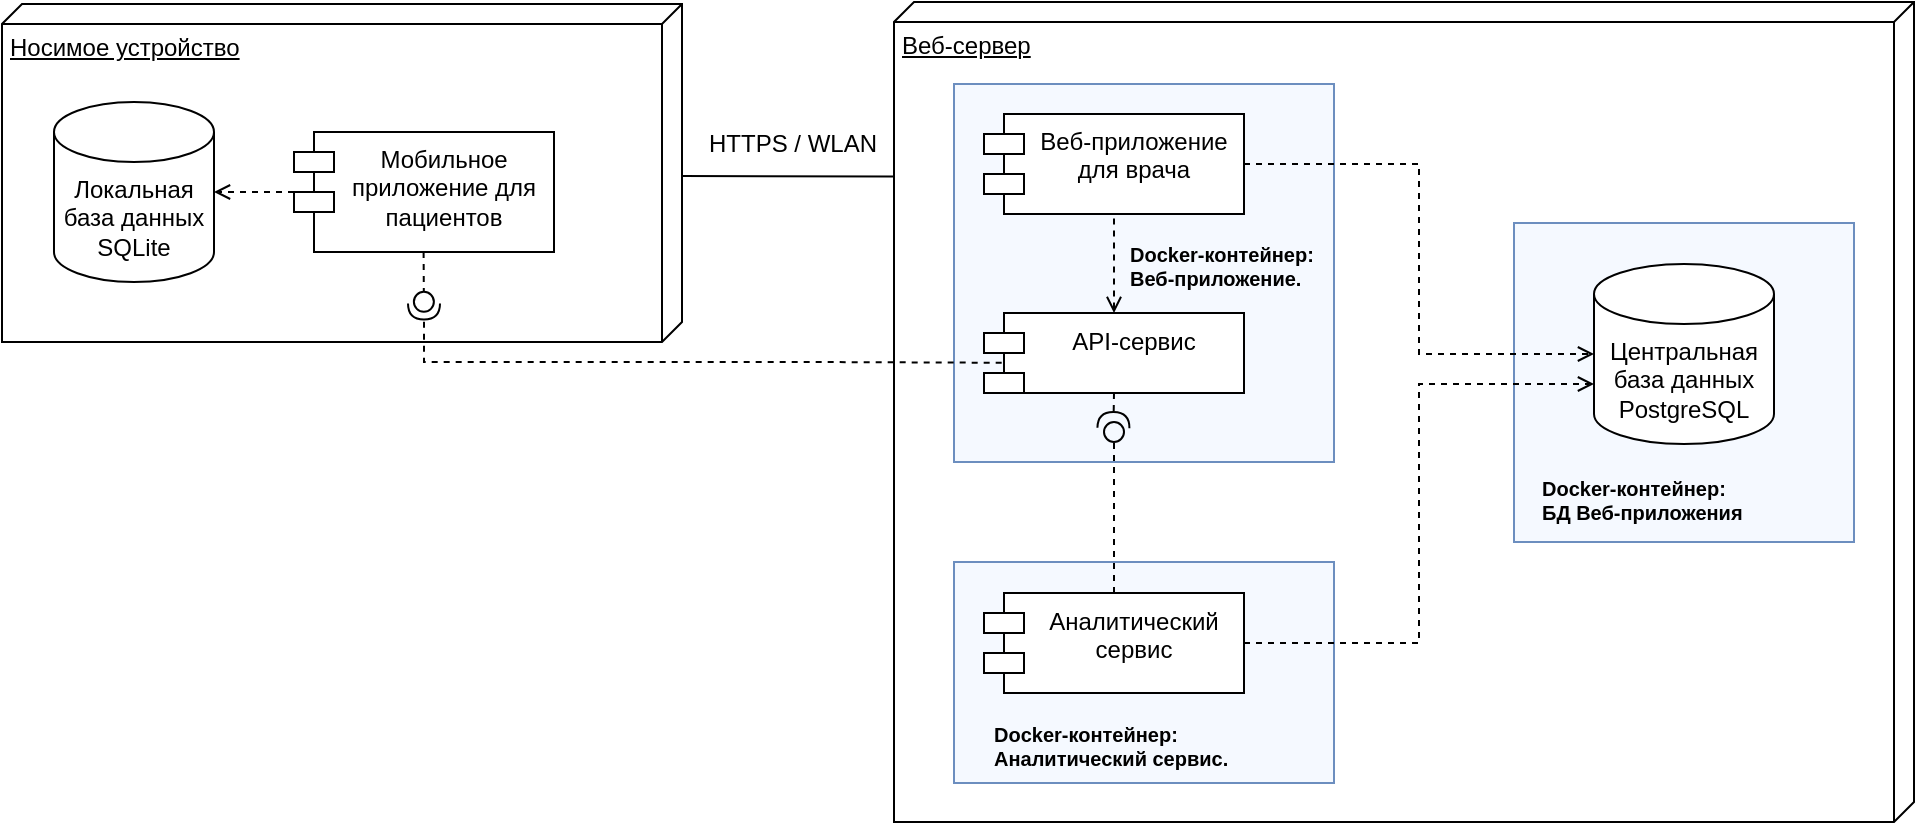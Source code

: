 <mxfile version="26.2.14">
  <diagram name="Страница — 1" id="y7QBCDP9J7hG2njsAQEd">
    <mxGraphModel dx="1472" dy="821" grid="1" gridSize="10" guides="1" tooltips="1" connect="1" arrows="1" fold="1" page="1" pageScale="1" pageWidth="1169" pageHeight="827" math="0" shadow="0">
      <root>
        <mxCell id="0" />
        <mxCell id="1" parent="0" />
        <mxCell id="zpH3a3IVRX3j0I1sXUu--1" value="Носимое устройство" style="verticalAlign=top;align=left;spacingTop=8;spacingLeft=2;spacingRight=12;shape=cube;size=10;direction=south;fontStyle=4;html=1;whiteSpace=wrap;" vertex="1" parent="1">
          <mxGeometry x="94" y="251" width="340" height="169" as="geometry" />
        </mxCell>
        <mxCell id="zpH3a3IVRX3j0I1sXUu--4" value="Локальная база данных SQLite" style="shape=cylinder3;whiteSpace=wrap;html=1;boundedLbl=1;backgroundOutline=1;size=15;" vertex="1" parent="1">
          <mxGeometry x="120" y="300" width="80" height="90" as="geometry" />
        </mxCell>
        <mxCell id="zpH3a3IVRX3j0I1sXUu--6" value="Мобильное приложение для пациентов" style="shape=module;align=left;spacingLeft=20;align=center;verticalAlign=top;whiteSpace=wrap;html=1;" vertex="1" parent="1">
          <mxGeometry x="240" y="315" width="130" height="60" as="geometry" />
        </mxCell>
        <mxCell id="zpH3a3IVRX3j0I1sXUu--12" value="Веб-сервер" style="verticalAlign=top;align=left;spacingTop=8;spacingLeft=2;spacingRight=12;shape=cube;size=10;direction=south;fontStyle=4;html=1;whiteSpace=wrap;" vertex="1" parent="1">
          <mxGeometry x="540" y="250" width="510" height="410" as="geometry" />
        </mxCell>
        <mxCell id="zpH3a3IVRX3j0I1sXUu--60" value="" style="html=1;whiteSpace=wrap;fillColor=light-dark(#f5f9ff, #1d293b);strokeColor=#6c8ebf;" vertex="1" parent="1">
          <mxGeometry x="570" y="291" width="190" height="189" as="geometry" />
        </mxCell>
        <mxCell id="zpH3a3IVRX3j0I1sXUu--13" value="Веб-приложение для врача" style="shape=module;align=left;spacingLeft=20;align=center;verticalAlign=top;whiteSpace=wrap;html=1;" vertex="1" parent="1">
          <mxGeometry x="585" y="306" width="130" height="50" as="geometry" />
        </mxCell>
        <mxCell id="zpH3a3IVRX3j0I1sXUu--29" style="rounded=0;orthogonalLoop=1;jettySize=auto;html=1;endArrow=none;startFill=0;startArrow=open;exitX=0.5;exitY=0;exitDx=0;exitDy=0;dashed=1;entryX=0.5;entryY=1;entryDx=0;entryDy=0;" edge="1" parent="1" source="zpH3a3IVRX3j0I1sXUu--41" target="zpH3a3IVRX3j0I1sXUu--13">
          <mxGeometry relative="1" as="geometry">
            <mxPoint x="629.96" y="398" as="sourcePoint" />
            <mxPoint x="653" y="355" as="targetPoint" />
          </mxGeometry>
        </mxCell>
        <mxCell id="zpH3a3IVRX3j0I1sXUu--33" value="" style="ellipse;whiteSpace=wrap;html=1;align=center;aspect=fixed;fillColor=none;strokeColor=none;resizable=0;perimeter=centerPerimeter;rotatable=0;allowArrows=0;points=[];outlineConnect=1;" vertex="1" parent="1">
          <mxGeometry x="575" y="463" width="10" height="10" as="geometry" />
        </mxCell>
        <mxCell id="zpH3a3IVRX3j0I1sXUu--39" value="" style="ellipse;whiteSpace=wrap;html=1;align=center;aspect=fixed;fillColor=none;strokeColor=none;resizable=0;perimeter=centerPerimeter;rotatable=0;allowArrows=0;points=[];outlineConnect=1;" vertex="1" parent="1">
          <mxGeometry x="205" y="444.5" width="10" height="10" as="geometry" />
        </mxCell>
        <mxCell id="zpH3a3IVRX3j0I1sXUu--41" value="API-сервис" style="shape=module;align=left;spacingLeft=20;align=center;verticalAlign=top;whiteSpace=wrap;html=1;" vertex="1" parent="1">
          <mxGeometry x="585" y="405.5" width="130" height="40" as="geometry" />
        </mxCell>
        <mxCell id="zpH3a3IVRX3j0I1sXUu--48" value="" style="ellipse;whiteSpace=wrap;html=1;align=center;aspect=fixed;fillColor=none;strokeColor=none;resizable=0;perimeter=centerPerimeter;rotatable=0;allowArrows=0;points=[];outlineConnect=1;" vertex="1" parent="1">
          <mxGeometry x="785" y="421" width="10" height="10" as="geometry" />
        </mxCell>
        <mxCell id="zpH3a3IVRX3j0I1sXUu--52" value="" style="rounded=0;orthogonalLoop=1;jettySize=auto;html=1;endArrow=halfCircle;endFill=0;endSize=6;strokeWidth=1;sketch=0;startArrow=none;startFill=0;exitX=0.5;exitY=1;exitDx=0;exitDy=0;dashed=1;" edge="1" parent="1" source="zpH3a3IVRX3j0I1sXUu--41">
          <mxGeometry relative="1" as="geometry">
            <mxPoint x="650" y="440" as="sourcePoint" />
            <mxPoint x="649.71" y="463" as="targetPoint" />
            <Array as="points" />
          </mxGeometry>
        </mxCell>
        <mxCell id="zpH3a3IVRX3j0I1sXUu--53" style="edgeStyle=orthogonalEdgeStyle;rounded=0;orthogonalLoop=1;jettySize=auto;html=1;entryX=1;entryY=0.5;entryDx=0;entryDy=0;entryPerimeter=0;dashed=1;endArrow=open;endFill=0;" edge="1" parent="1" source="zpH3a3IVRX3j0I1sXUu--6" target="zpH3a3IVRX3j0I1sXUu--4">
          <mxGeometry relative="1" as="geometry" />
        </mxCell>
        <mxCell id="zpH3a3IVRX3j0I1sXUu--55" value="" style="rounded=0;orthogonalLoop=1;jettySize=auto;html=1;endArrow=oval;endFill=0;sketch=0;sourcePerimeterSpacing=0;targetPerimeterSpacing=0;endSize=10;exitX=0.5;exitY=1;exitDx=0;exitDy=0;startArrow=none;startFill=0;dashed=1;entryX=0.876;entryY=0.379;entryDx=0;entryDy=0;entryPerimeter=0;" edge="1" parent="1">
          <mxGeometry relative="1" as="geometry">
            <mxPoint x="304.8" y="375" as="sourcePoint" />
            <mxPoint x="304.94" y="399.92" as="targetPoint" />
          </mxGeometry>
        </mxCell>
        <mxCell id="zpH3a3IVRX3j0I1sXUu--56" value="" style="ellipse;whiteSpace=wrap;html=1;align=center;aspect=fixed;fillColor=none;strokeColor=none;resizable=0;perimeter=centerPerimeter;rotatable=0;allowArrows=0;points=[];outlineConnect=1;" vertex="1" parent="1">
          <mxGeometry x="400" y="340" width="10" height="10" as="geometry" />
        </mxCell>
        <mxCell id="zpH3a3IVRX3j0I1sXUu--57" value="" style="rounded=0;orthogonalLoop=1;jettySize=auto;html=1;endArrow=halfCircle;endFill=0;endSize=6;strokeWidth=1;sketch=0;startArrow=none;startFill=0;entryX=1.161;entryY=0.208;entryDx=0;entryDy=0;entryPerimeter=0;dashed=1;exitX=0.068;exitY=0.622;exitDx=0;exitDy=0;exitPerimeter=0;" edge="1" parent="1" source="zpH3a3IVRX3j0I1sXUu--41">
          <mxGeometry relative="1" as="geometry">
            <mxPoint x="594" y="430" as="sourcePoint" />
            <mxPoint x="305.0" y="400.75" as="targetPoint" />
            <Array as="points">
              <mxPoint x="500" y="430" />
              <mxPoint x="305" y="430" />
            </Array>
          </mxGeometry>
        </mxCell>
        <mxCell id="zpH3a3IVRX3j0I1sXUu--61" value="" style="html=1;whiteSpace=wrap;fillColor=light-dark(#f5f9ff, #1d293b);strokeColor=#6c8ebf;" vertex="1" parent="1">
          <mxGeometry x="570" y="530" width="190" height="110.5" as="geometry" />
        </mxCell>
        <mxCell id="zpH3a3IVRX3j0I1sXUu--14" value="Аналитический сервис" style="shape=module;align=left;spacingLeft=20;align=center;verticalAlign=top;whiteSpace=wrap;html=1;" vertex="1" parent="1">
          <mxGeometry x="585" y="545.5" width="130" height="50" as="geometry" />
        </mxCell>
        <mxCell id="zpH3a3IVRX3j0I1sXUu--51" value="" style="rounded=0;orthogonalLoop=1;jettySize=auto;html=1;endArrow=oval;endFill=0;sketch=0;sourcePerimeterSpacing=0;targetPerimeterSpacing=0;endSize=10;exitX=0.5;exitY=0;exitDx=0;exitDy=0;startArrow=none;startFill=0;dashed=1;" edge="1" parent="1" source="zpH3a3IVRX3j0I1sXUu--14">
          <mxGeometry relative="1" as="geometry">
            <mxPoint x="650" y="485" as="sourcePoint" />
            <mxPoint x="650" y="465" as="targetPoint" />
          </mxGeometry>
        </mxCell>
        <mxCell id="zpH3a3IVRX3j0I1sXUu--62" value="" style="html=1;whiteSpace=wrap;fillColor=light-dark(#f5f9ff, #1d293b);strokeColor=#6c8ebf;" vertex="1" parent="1">
          <mxGeometry x="850" y="360.5" width="170" height="159.5" as="geometry" />
        </mxCell>
        <mxCell id="zpH3a3IVRX3j0I1sXUu--17" style="edgeStyle=orthogonalEdgeStyle;rounded=0;orthogonalLoop=1;jettySize=auto;html=1;endArrow=open;endFill=0;dashed=1;entryX=0;entryY=0.5;entryDx=0;entryDy=0;entryPerimeter=0;" edge="1" parent="1" source="zpH3a3IVRX3j0I1sXUu--13" target="ySfv-MbVegPKH8N5Db8o-1">
          <mxGeometry relative="1" as="geometry" />
        </mxCell>
        <mxCell id="ySfv-MbVegPKH8N5Db8o-1" value="Центральная база данных PostgreSQL" style="shape=cylinder3;whiteSpace=wrap;html=1;boundedLbl=1;backgroundOutline=1;size=15;" parent="1" vertex="1">
          <mxGeometry x="890" y="381" width="90" height="90" as="geometry" />
        </mxCell>
        <mxCell id="zpH3a3IVRX3j0I1sXUu--63" style="rounded=0;orthogonalLoop=1;jettySize=auto;html=1;entryX=0.959;entryY=1.041;entryDx=0;entryDy=0;entryPerimeter=0;endArrow=none;startFill=0;" edge="1" parent="1" target="zpH3a3IVRX3j0I1sXUu--64">
          <mxGeometry relative="1" as="geometry">
            <mxPoint x="434" y="337" as="sourcePoint" />
          </mxGeometry>
        </mxCell>
        <mxCell id="zpH3a3IVRX3j0I1sXUu--64" value="HTTPS / WLAN" style="text;html=1;align=center;verticalAlign=middle;resizable=0;points=[];autosize=1;strokeColor=none;fillColor=none;" vertex="1" parent="1">
          <mxGeometry x="434" y="306" width="110" height="30" as="geometry" />
        </mxCell>
        <mxCell id="zpH3a3IVRX3j0I1sXUu--65" value="" style="shape=image;verticalLabelPosition=bottom;labelBackgroundColor=default;verticalAlign=top;aspect=fixed;imageAspect=0;image=https://img.icons8.com/fluent/512/docker.png;" vertex="1" parent="1">
          <mxGeometry x="730" y="451" width="22" height="22" as="geometry" />
        </mxCell>
        <mxCell id="zpH3a3IVRX3j0I1sXUu--68" value="" style="shape=image;verticalLabelPosition=bottom;labelBackgroundColor=default;verticalAlign=top;aspect=fixed;imageAspect=0;image=https://img.icons8.com/fluent/512/docker.png;" vertex="1" parent="1">
          <mxGeometry x="993" y="489.5" width="22" height="22" as="geometry" />
        </mxCell>
        <mxCell id="zpH3a3IVRX3j0I1sXUu--69" value="Docker-контейнер:&lt;br&gt;БД Веб-приложения" style="text;align=left;fontStyle=1;verticalAlign=middle;spacingLeft=3;spacingRight=3;strokeColor=none;rotatable=0;points=[[0,0.5],[1,0.5]];portConstraint=eastwest;html=1;fontSize=10;" vertex="1" parent="1">
          <mxGeometry x="859" y="485.5" width="80" height="26" as="geometry" />
        </mxCell>
        <mxCell id="zpH3a3IVRX3j0I1sXUu--70" style="edgeStyle=orthogonalEdgeStyle;rounded=0;orthogonalLoop=1;jettySize=auto;html=1;exitX=1;exitY=0.5;exitDx=0;exitDy=0;" edge="1" parent="1" source="zpH3a3IVRX3j0I1sXUu--69" target="zpH3a3IVRX3j0I1sXUu--69">
          <mxGeometry relative="1" as="geometry" />
        </mxCell>
        <mxCell id="zpH3a3IVRX3j0I1sXUu--71" value="Docker-контейнер:&lt;br&gt;Аналитический сервис." style="text;align=left;fontStyle=1;verticalAlign=middle;spacingLeft=3;spacingRight=3;strokeColor=none;rotatable=0;points=[[0,0.5],[1,0.5]];portConstraint=eastwest;html=1;fontSize=10;" vertex="1" parent="1">
          <mxGeometry x="585" y="608.5" width="80" height="26" as="geometry" />
        </mxCell>
        <mxCell id="zpH3a3IVRX3j0I1sXUu--21" style="edgeStyle=orthogonalEdgeStyle;rounded=0;orthogonalLoop=1;jettySize=auto;html=1;entryX=0;entryY=0;entryDx=0;entryDy=60;entryPerimeter=0;endArrow=open;endFill=0;dashed=1;" edge="1" parent="1" source="zpH3a3IVRX3j0I1sXUu--14" target="ySfv-MbVegPKH8N5Db8o-1">
          <mxGeometry relative="1" as="geometry">
            <mxPoint x="770" y="550" as="targetPoint" />
          </mxGeometry>
        </mxCell>
        <mxCell id="zpH3a3IVRX3j0I1sXUu--75" value="" style="shape=image;verticalLabelPosition=bottom;labelBackgroundColor=default;verticalAlign=top;aspect=fixed;imageAspect=0;image=https://img.icons8.com/fluent/512/docker.png;" vertex="1" parent="1">
          <mxGeometry x="732" y="613.5" width="22" height="22" as="geometry" />
        </mxCell>
        <mxCell id="zpH3a3IVRX3j0I1sXUu--76" value="Docker-контейнер:&lt;br&gt;Веб-приложение." style="text;align=left;fontStyle=1;verticalAlign=middle;spacingLeft=3;spacingRight=3;strokeColor=none;rotatable=0;points=[[0,0.5],[1,0.5]];portConstraint=eastwest;html=1;fontSize=10;" vertex="1" parent="1">
          <mxGeometry x="653" y="368.5" width="80" height="26" as="geometry" />
        </mxCell>
      </root>
    </mxGraphModel>
  </diagram>
</mxfile>
